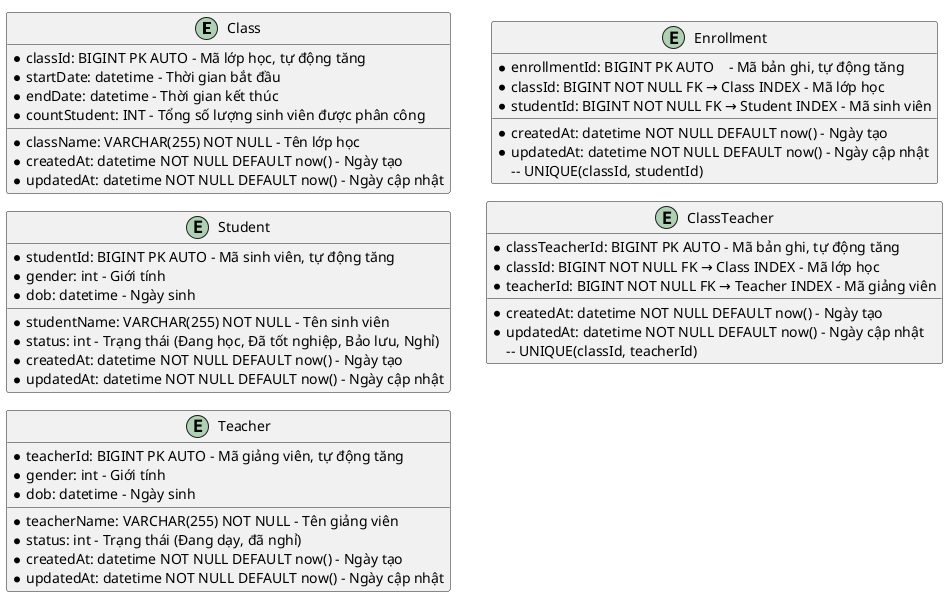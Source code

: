 @startuml ldm
!pragma layout smetana
left to right direction
entity Class
entity Student
entity Teacher
entity Enrollment
entity ClassTeacher
entity Class {
  * classId: BIGINT PK AUTO - Mã lớp học, tự động tăng
  * className: VARCHAR(255) NOT NULL - Tên lớp học
  * startDate: datetime - Thời gian bắt đầu
  * endDate: datetime - Thời gian kết thúc
  * countStudent: INT - Tổng số lượng sinh viên được phân công
  * createdAt: datetime NOT NULL DEFAULT now() - Ngày tạo
  * updatedAt: datetime NOT NULL DEFAULT now() - Ngày cập nhật

}
entity Student {
  * studentId: BIGINT PK AUTO - Mã sinh viên, tự động tăng
  * studentName: VARCHAR(255) NOT NULL - Tên sinh viên
  * gender: int - Giới tính
  * dob: datetime - Ngày sinh
  * status: int - Trạng thái (Đang học, Đã tốt nghiệp, Bảo lưu, Nghỉ)
  * createdAt: datetime NOT NULL DEFAULT now() - Ngày tạo
  * updatedAt: datetime NOT NULL DEFAULT now() - Ngày cập nhật
}
entity Teacher {
  * teacherId: BIGINT PK AUTO - Mã giảng viên, tự động tăng
  * teacherName: VARCHAR(255) NOT NULL - Tên giảng viên
  * gender: int - Giới tính
  * dob: datetime - Ngày sinh
  * status: int - Trạng thái (Đang dạy, đã nghỉ)
  * createdAt: datetime NOT NULL DEFAULT now() - Ngày tạo
  * updatedAt: datetime NOT NULL DEFAULT now() - Ngày cập nhật
}
entity Enrollment {
  * enrollmentId: BIGINT PK AUTO    - Mã bản ghi, tự động tăng
  * classId: BIGINT NOT NULL FK → Class INDEX - Mã lớp học
  * studentId: BIGINT NOT NULL FK → Student INDEX - Mã sinh viên
  * createdAt: datetime NOT NULL DEFAULT now() - Ngày tạo
  * updatedAt: datetime NOT NULL DEFAULT now() - Ngày cập nhật
  -- UNIQUE(classId, studentId)
}
entity ClassTeacher {
  * classTeacherId: BIGINT PK AUTO - Mã bản ghi, tự động tăng
  * classId: BIGINT NOT NULL FK → Class INDEX - Mã lớp học
  * teacherId: BIGINT NOT NULL FK → Teacher INDEX - Mã giảng viên
  * createdAt: datetime NOT NULL DEFAULT now() - Ngày tạo
  * updatedAt: datetime NOT NULL DEFAULT now() - Ngày cập nhật
  -- UNIQUE(classId, teacherId)
}

@enduml
